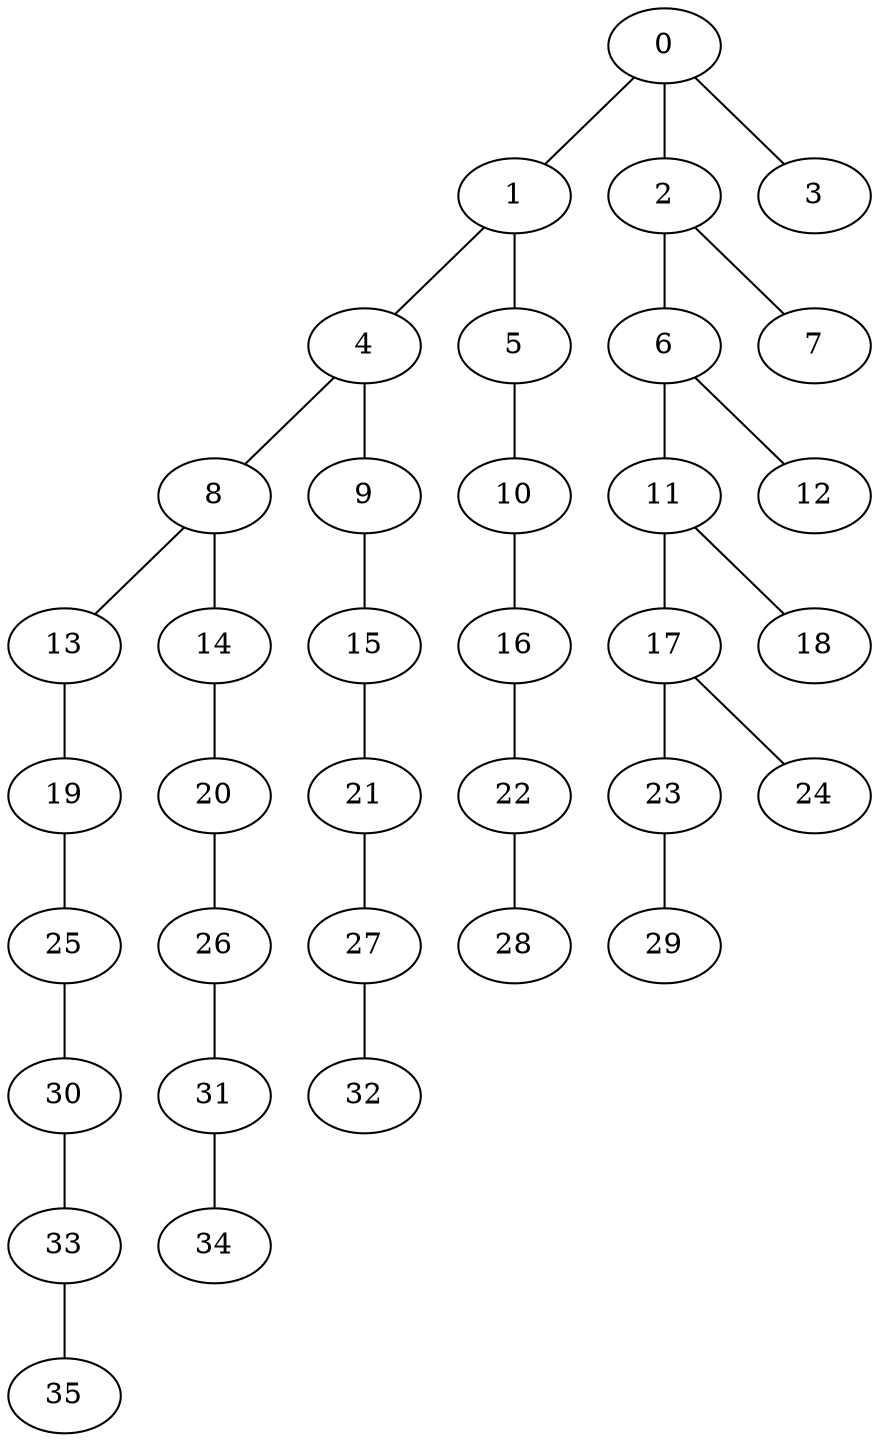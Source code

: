 graph G {
0
1
2
3
4
5
6
7
8
9
10
11
12
13
14
15
16
17
18
19
20
21
22
23
24
25
26
27
28
29
30
31
32
33
34
35
0 -- 1
0 -- 2
0 -- 3
1 -- 4
1 -- 5
2 -- 6
2 -- 7
4 -- 8
4 -- 9
5 -- 10
6 -- 11
6 -- 12
8 -- 13
8 -- 14
9 -- 15
10 -- 16
11 -- 17
11 -- 18
13 -- 19
14 -- 20
15 -- 21
16 -- 22
17 -- 23
17 -- 24
19 -- 25
20 -- 26
21 -- 27
22 -- 28
23 -- 29
25 -- 30
26 -- 31
27 -- 32
30 -- 33
31 -- 34
33 -- 35
}
